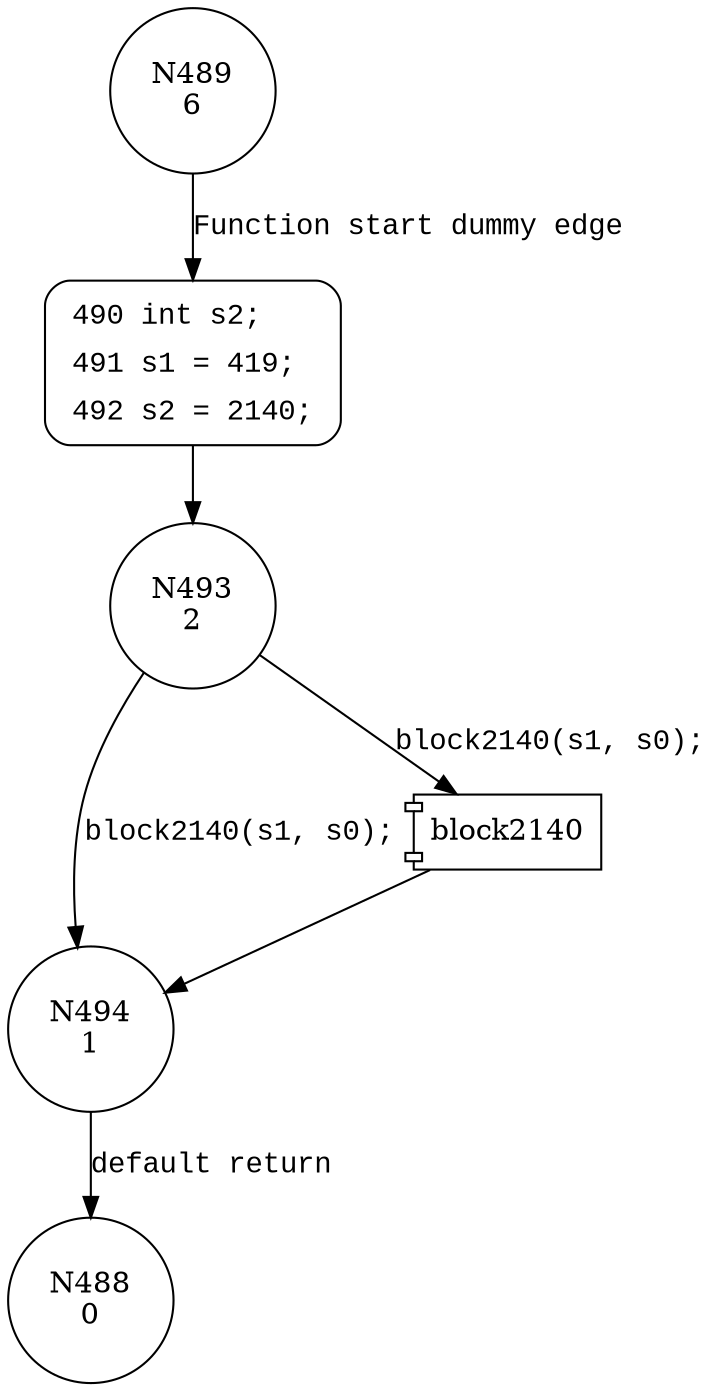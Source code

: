digraph block410 {
489 [shape="circle" label="N489\n6"]
490 [shape="circle" label="N490\n5"]
493 [shape="circle" label="N493\n2"]
494 [shape="circle" label="N494\n1"]
488 [shape="circle" label="N488\n0"]
490 [style="filled,bold" penwidth="1" fillcolor="white" fontname="Courier New" shape="Mrecord" label=<<table border="0" cellborder="0" cellpadding="3" bgcolor="white"><tr><td align="right">490</td><td align="left">int s2;</td></tr><tr><td align="right">491</td><td align="left">s1 = 419;</td></tr><tr><td align="right">492</td><td align="left">s2 = 2140;</td></tr></table>>]
490 -> 493[label=""]
489 -> 490 [label="Function start dummy edge" fontname="Courier New"]
100326 [shape="component" label="block2140"]
493 -> 100326 [label="block2140(s1, s0);" fontname="Courier New"]
100326 -> 494 [label="" fontname="Courier New"]
493 -> 494 [label="block2140(s1, s0);" fontname="Courier New"]
494 -> 488 [label="default return" fontname="Courier New"]
}